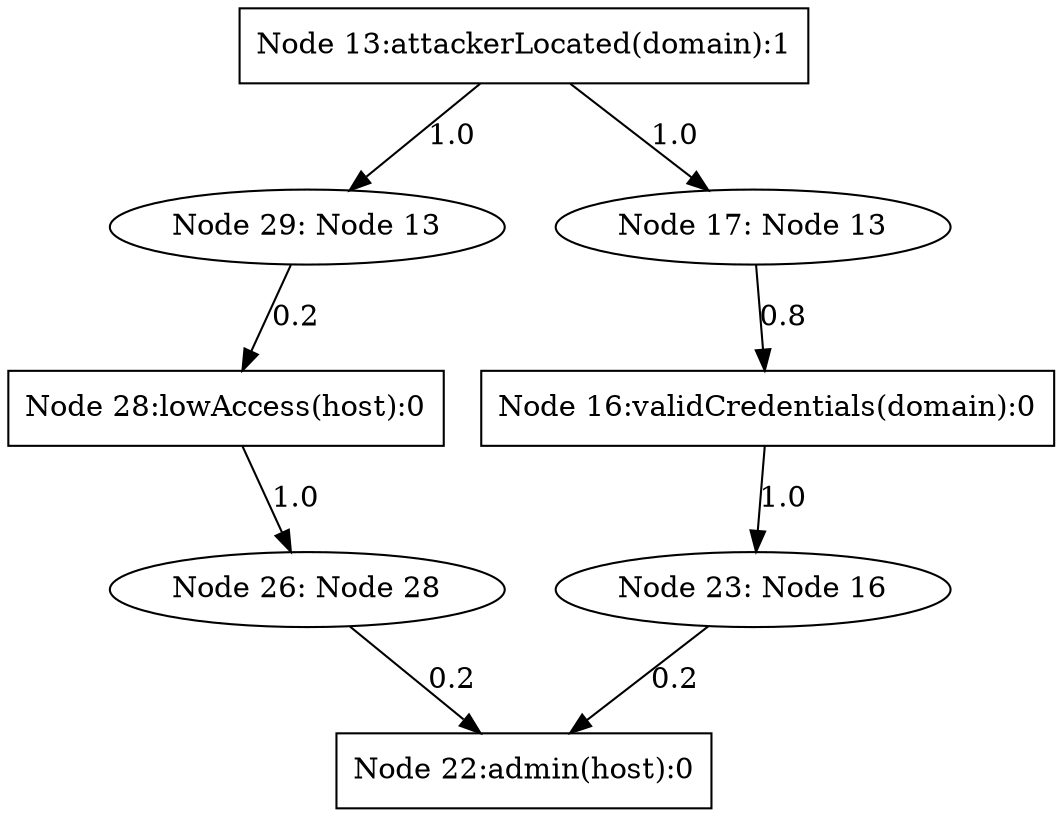 strict digraph G {
  1 [ label="Node 29: Node 13" shape="ellipse" nodeType="AND" probArray="1.0" ];
  2 [ label="Node 28:lowAccess(host):0" shape="box" nodeType="OR" probArray="0.2" ];
  3 [ label="Node 26: Node 28" shape="ellipse" nodeType="AND" probArray="1.0" ];
  4 [ label="Node 23: Node 16" shape="ellipse" nodeType="AND" probArray="1.0" ];
  5 [ label="Node 22:admin(host):0" shape="box" nodeType="OR" probArray="0.2 0.2" ];
  6 [ label="Node 17: Node 13" shape="ellipse" nodeType="AND" probArray="1.0" ];
  7 [ label="Node 16:validCredentials(domain):0" shape="box" nodeType="OR" probArray="0.8" ];
  8 [ label="Node 13:attackerLocated(domain):1" shape="box" nodeType="AND" probArray="1.0" ];
  8 -> 6 [ label="1.0" color="black" ];
  8 -> 1 [ label="1.0" color="black" ];
  7 -> 4 [ label="1.0" color="black" ];
  6 -> 7 [ label="0.8" color="black" ];
  4 -> 5 [ label="0.2" color="black" ];
  3 -> 5 [ label="0.2" color="black" ];
  2 -> 3 [ label="1.0" color="black" ];
  1 -> 2 [ label="0.2" color="black" ];
}
